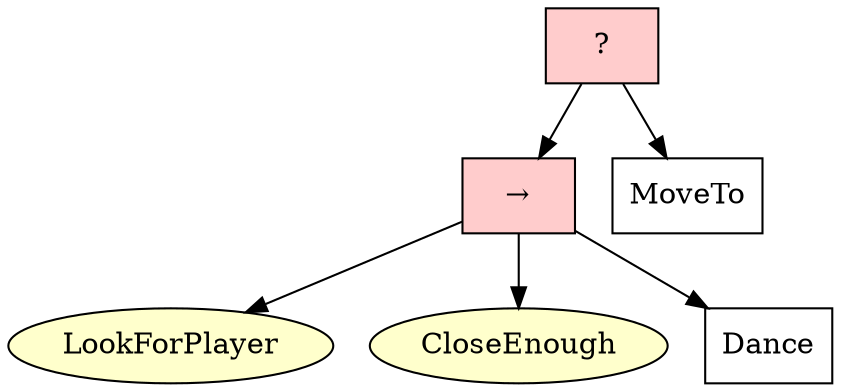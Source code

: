 digraph BehaviorTree
{
    graph [bgcolor="transparent"];
    node [shape=box, style=filled, fillcolor="white"];
    edge [dir=forward];

    Fallback1 [label="?", shape=box, fillcolor="#ffcccc"];

    // More symbols at https://graphviz.org/doc/char.html
    Sequence1 [label="&rarr;", shape=box, fillcolor="#ffcccc"];
    Fallback1 -> Sequence1;

    Action1_LookForPlayer [label="LookForPlayer", shape=ellipse, fillcolor="#ffffcc"];
    Sequence1 -> Action1_LookForPlayer;

    Action2_CloseEnough [label="CloseEnough", shape=ellipse, fillcolor="#ffffcc"];
    Sequence1 -> Action2_CloseEnough;

    Action3_Dance [label="Dance", shape=box];
    Sequence1 -> Action3_Dance;

    Action4_MoveTo [label="MoveTo", shape=box];
    Fallback1 -> Action4_MoveTo;

    { rank = same; }
}
/* To render, execute: dot -Tsvg file.dot -o file.svg */